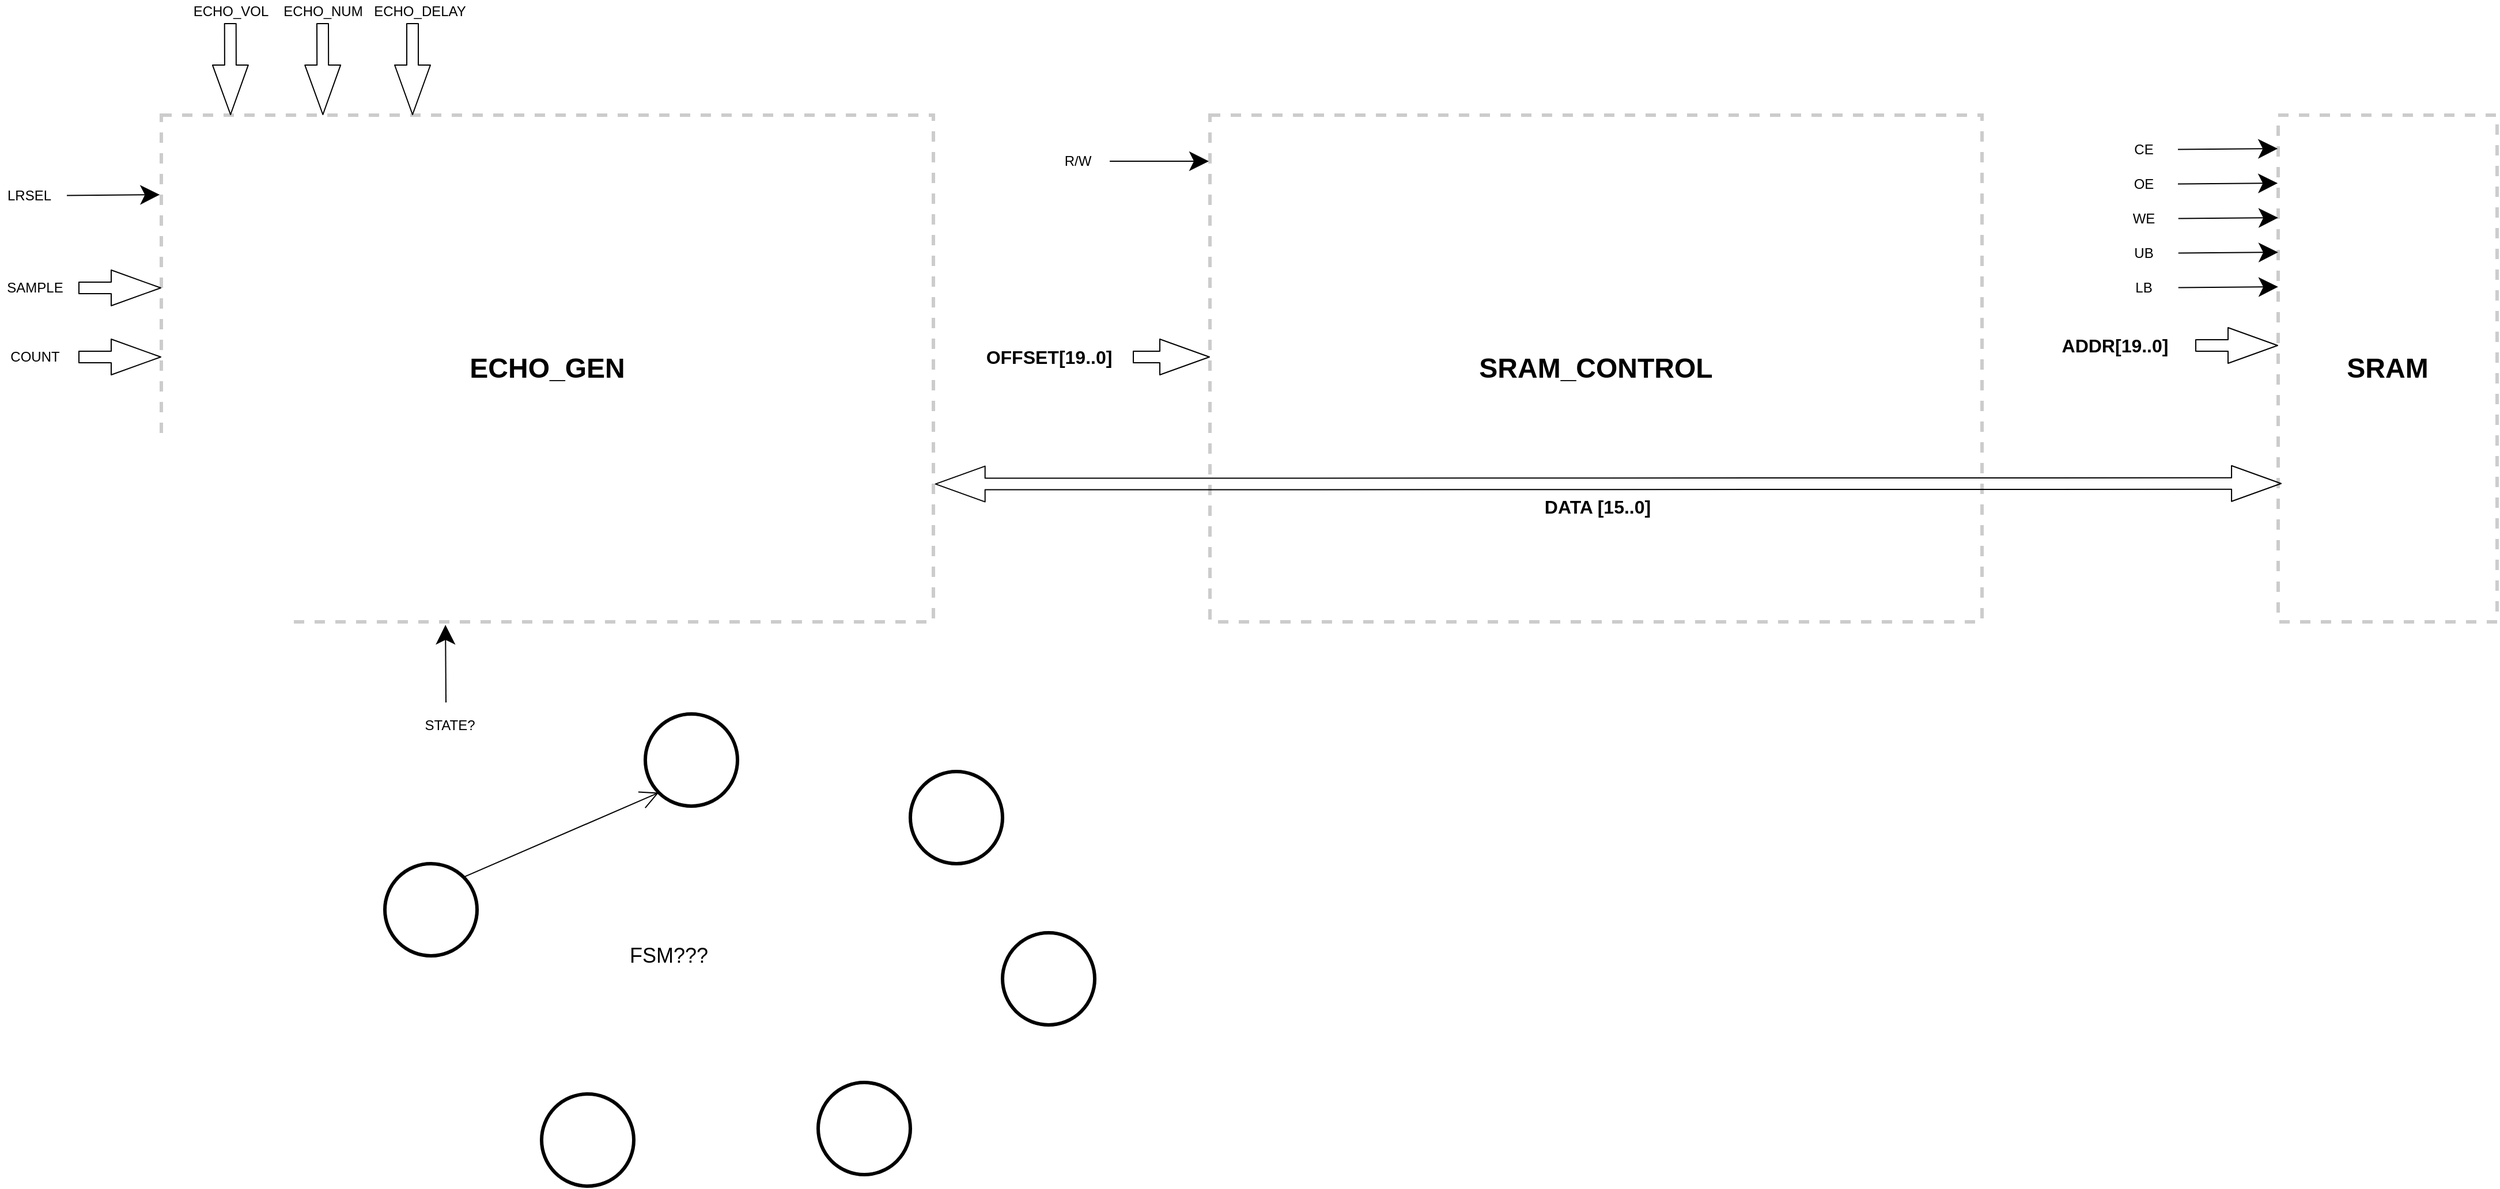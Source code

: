 <mxfile version="15.3.5" type="device"><diagram id="qR6QKZh88405u8XZQ6Vb" name="Page-1"><mxGraphModel dx="1550" dy="895" grid="1" gridSize="10" guides="1" tooltips="1" connect="1" arrows="1" fold="1" page="1" pageScale="1" pageWidth="827" pageHeight="1169" math="0" shadow="0"><root><mxCell id="0"/><mxCell id="1" parent="0"/><mxCell id="ZvDD5-ATODyIDVDBGu3z-1" value="&lt;font style=&quot;font-size: 24px&quot;&gt;&lt;b&gt;ECHO_GEN&lt;/b&gt;&lt;/font&gt;" style="rounded=0;whiteSpace=wrap;html=1;hachureGap=4;pointerEvents=0;dashed=1;opacity=20;strokeWidth=3;" parent="1" vertex="1"><mxGeometry x="140" y="160" width="670" height="440" as="geometry"/></mxCell><mxCell id="ZvDD5-ATODyIDVDBGu3z-3" value="LRSEL" style="text;html=1;align=center;verticalAlign=middle;resizable=0;points=[];autosize=1;strokeColor=none;fillColor=none;" parent="1" vertex="1"><mxGeometry y="220" width="50" height="20" as="geometry"/></mxCell><mxCell id="ZvDD5-ATODyIDVDBGu3z-4" value="" style="shape=flexArrow;endArrow=classic;html=1;startSize=14;endSize=14;sourcePerimeterSpacing=8;targetPerimeterSpacing=8;" parent="1" source="ZvDD5-ATODyIDVDBGu3z-5" edge="1"><mxGeometry width="50" height="50" relative="1" as="geometry"><mxPoint x="60" y="310" as="sourcePoint"/><mxPoint x="140" y="310" as="targetPoint"/></mxGeometry></mxCell><mxCell id="ZvDD5-ATODyIDVDBGu3z-5" value="SAMPLE" style="text;html=1;align=center;verticalAlign=middle;resizable=0;points=[];autosize=1;strokeColor=none;fillColor=none;" parent="1" vertex="1"><mxGeometry y="300" width="60" height="20" as="geometry"/></mxCell><mxCell id="ZvDD5-ATODyIDVDBGu3z-6" value="" style="endArrow=classic;html=1;startSize=14;endSize=14;sourcePerimeterSpacing=8;targetPerimeterSpacing=8;entryX=-0.002;entryY=0.157;entryDx=0;entryDy=0;entryPerimeter=0;" parent="1" source="ZvDD5-ATODyIDVDBGu3z-3" target="ZvDD5-ATODyIDVDBGu3z-1" edge="1"><mxGeometry width="50" height="50" relative="1" as="geometry"><mxPoint x="120" y="320" as="sourcePoint"/><mxPoint x="100" y="227" as="targetPoint"/></mxGeometry></mxCell><mxCell id="ZvDD5-ATODyIDVDBGu3z-17" value="" style="group" parent="1" vertex="1" connectable="0"><mxGeometry x="160" y="60" width="80" height="100" as="geometry"/></mxCell><mxCell id="ZvDD5-ATODyIDVDBGu3z-8" value="ECHO_VOL" style="text;html=1;align=center;verticalAlign=middle;resizable=0;points=[];autosize=1;strokeColor=none;fillColor=none;" parent="ZvDD5-ATODyIDVDBGu3z-17" vertex="1"><mxGeometry width="80" height="20" as="geometry"/></mxCell><mxCell id="ZvDD5-ATODyIDVDBGu3z-16" value="" style="shape=flexArrow;endArrow=classic;html=1;startSize=14;endSize=14;sourcePerimeterSpacing=8;targetPerimeterSpacing=8;entryX=0.455;entryY=0.001;entryDx=0;entryDy=0;entryPerimeter=0;" parent="ZvDD5-ATODyIDVDBGu3z-17" edge="1"><mxGeometry width="50" height="50" relative="1" as="geometry"><mxPoint x="39.86" y="20" as="sourcePoint"/><mxPoint x="40.06" y="100" as="targetPoint"/></mxGeometry></mxCell><mxCell id="ZvDD5-ATODyIDVDBGu3z-18" value="" style="group" parent="1" vertex="1" connectable="0"><mxGeometry x="240" y="60" width="80" height="100" as="geometry"/></mxCell><mxCell id="ZvDD5-ATODyIDVDBGu3z-10" value="ECHO_NUM" style="text;html=1;align=center;verticalAlign=middle;resizable=0;points=[];autosize=1;strokeColor=none;fillColor=none;" parent="ZvDD5-ATODyIDVDBGu3z-18" vertex="1"><mxGeometry width="80" height="20" as="geometry"/></mxCell><mxCell id="ZvDD5-ATODyIDVDBGu3z-15" value="" style="shape=flexArrow;endArrow=classic;html=1;startSize=14;endSize=14;sourcePerimeterSpacing=8;targetPerimeterSpacing=8;entryX=0.455;entryY=0.001;entryDx=0;entryDy=0;entryPerimeter=0;" parent="ZvDD5-ATODyIDVDBGu3z-18" edge="1"><mxGeometry width="50" height="50" relative="1" as="geometry"><mxPoint x="40" y="20" as="sourcePoint"/><mxPoint x="40.2" y="100" as="targetPoint"/></mxGeometry></mxCell><mxCell id="ZvDD5-ATODyIDVDBGu3z-19" value="" style="group" parent="1" vertex="1" connectable="0"><mxGeometry x="314" y="60" width="100" height="20" as="geometry"/></mxCell><mxCell id="ZvDD5-ATODyIDVDBGu3z-11" value="" style="shape=flexArrow;endArrow=classic;html=1;startSize=14;endSize=14;sourcePerimeterSpacing=8;targetPerimeterSpacing=8;" parent="ZvDD5-ATODyIDVDBGu3z-19" edge="1"><mxGeometry width="50" height="50" relative="1" as="geometry"><mxPoint x="44" y="20" as="sourcePoint"/><mxPoint x="44" y="100" as="targetPoint"/></mxGeometry></mxCell><mxCell id="ZvDD5-ATODyIDVDBGu3z-12" value="ECHO_DELAY" style="text;html=1;align=center;verticalAlign=middle;resizable=0;points=[];autosize=1;strokeColor=none;fillColor=none;" parent="ZvDD5-ATODyIDVDBGu3z-19" vertex="1"><mxGeometry width="100" height="20" as="geometry"/></mxCell><mxCell id="ZvDD5-ATODyIDVDBGu3z-25" value="" style="shape=flexArrow;endArrow=classic;html=1;startSize=14;endSize=14;sourcePerimeterSpacing=8;targetPerimeterSpacing=8;" parent="1" source="ZvDD5-ATODyIDVDBGu3z-26" edge="1"><mxGeometry width="50" height="50" relative="1" as="geometry"><mxPoint x="60" y="370" as="sourcePoint"/><mxPoint x="140" y="370" as="targetPoint"/></mxGeometry></mxCell><mxCell id="ZvDD5-ATODyIDVDBGu3z-26" value="COUNT" style="text;html=1;align=center;verticalAlign=middle;resizable=0;points=[];autosize=1;strokeColor=none;fillColor=none;" parent="1" vertex="1"><mxGeometry y="360" width="60" height="20" as="geometry"/></mxCell><mxCell id="ZvDD5-ATODyIDVDBGu3z-29" value="&lt;b&gt;&lt;font style=&quot;font-size: 24px&quot;&gt;SRAM_CONTROL&lt;/font&gt;&lt;/b&gt;" style="rounded=0;whiteSpace=wrap;html=1;hachureGap=4;pointerEvents=0;dashed=1;opacity=20;strokeWidth=3;" parent="1" vertex="1"><mxGeometry x="1050" y="160" width="670" height="440" as="geometry"/></mxCell><mxCell id="ZvDD5-ATODyIDVDBGu3z-30" value="R/W" style="text;html=1;align=center;verticalAlign=middle;resizable=0;points=[];autosize=1;strokeColor=none;fillColor=none;" parent="1" vertex="1"><mxGeometry x="915" y="190" width="40" height="20" as="geometry"/></mxCell><mxCell id="ZvDD5-ATODyIDVDBGu3z-33" value="" style="endArrow=classic;html=1;startSize=14;endSize=14;sourcePerimeterSpacing=8;targetPerimeterSpacing=8;" parent="1" source="ZvDD5-ATODyIDVDBGu3z-30" edge="1"><mxGeometry width="50" height="50" relative="1" as="geometry"><mxPoint x="1030" y="320" as="sourcePoint"/><mxPoint x="1049" y="200" as="targetPoint"/></mxGeometry></mxCell><mxCell id="ZvDD5-ATODyIDVDBGu3z-43" value="" style="shape=flexArrow;endArrow=classic;html=1;startSize=14;endSize=14;sourcePerimeterSpacing=8;targetPerimeterSpacing=8;" parent="1" source="ZvDD5-ATODyIDVDBGu3z-44" edge="1"><mxGeometry width="50" height="50" relative="1" as="geometry"><mxPoint x="970" y="370" as="sourcePoint"/><mxPoint x="1050" y="370" as="targetPoint"/></mxGeometry></mxCell><mxCell id="ZvDD5-ATODyIDVDBGu3z-44" value="&lt;b&gt;&lt;font style=&quot;font-size: 16px&quot;&gt;OFFSET[19..0]&lt;/font&gt;&lt;/b&gt;" style="text;html=1;align=center;verticalAlign=middle;resizable=0;points=[];autosize=1;strokeColor=none;fillColor=none;" parent="1" vertex="1"><mxGeometry x="845" y="360" width="130" height="20" as="geometry"/></mxCell><mxCell id="ZvDD5-ATODyIDVDBGu3z-47" value="&lt;b&gt;&lt;font style=&quot;font-size: 24px&quot;&gt;SRAM&lt;/font&gt;&lt;/b&gt;" style="rounded=0;whiteSpace=wrap;html=1;hachureGap=4;pointerEvents=0;dashed=1;opacity=20;strokeWidth=3;" parent="1" vertex="1"><mxGeometry x="1977" y="160" width="190" height="440" as="geometry"/></mxCell><mxCell id="ZvDD5-ATODyIDVDBGu3z-48" value="CE" style="text;html=1;align=center;verticalAlign=middle;resizable=0;points=[];autosize=1;strokeColor=none;fillColor=none;" parent="1" vertex="1"><mxGeometry x="1845" y="180" width="30" height="20" as="geometry"/></mxCell><mxCell id="ZvDD5-ATODyIDVDBGu3z-49" value="" style="endArrow=classic;html=1;startSize=14;endSize=14;sourcePerimeterSpacing=8;targetPerimeterSpacing=8;entryX=-0.002;entryY=0.157;entryDx=0;entryDy=0;entryPerimeter=0;" parent="1" edge="1"><mxGeometry width="50" height="50" relative="1" as="geometry"><mxPoint x="1890.0" y="189.775" as="sourcePoint"/><mxPoint x="1976.62" y="189.08" as="targetPoint"/></mxGeometry></mxCell><mxCell id="ZvDD5-ATODyIDVDBGu3z-50" value="" style="shape=flexArrow;endArrow=classic;html=1;startSize=14;endSize=14;sourcePerimeterSpacing=8;targetPerimeterSpacing=8;" parent="1" edge="1"><mxGeometry width="50" height="50" relative="1" as="geometry"><mxPoint x="1905.0" y="360" as="sourcePoint"/><mxPoint x="1977" y="360" as="targetPoint"/></mxGeometry></mxCell><mxCell id="ZvDD5-ATODyIDVDBGu3z-51" value="&lt;b&gt;&lt;font style=&quot;font-size: 16px&quot;&gt;ADDR[19..0]&lt;/font&gt;&lt;/b&gt;" style="text;html=1;align=center;verticalAlign=middle;resizable=0;points=[];autosize=1;strokeColor=none;fillColor=none;" parent="1" vertex="1"><mxGeometry x="1780" y="350" width="110" height="20" as="geometry"/></mxCell><mxCell id="ZvDD5-ATODyIDVDBGu3z-54" value="" style="shape=flexArrow;endArrow=classic;startArrow=classic;html=1;startSize=14;endSize=14;sourcePerimeterSpacing=8;targetPerimeterSpacing=8;entryX=0.016;entryY=0.727;entryDx=0;entryDy=0;entryPerimeter=0;exitX=1.002;exitY=0.728;exitDx=0;exitDy=0;exitPerimeter=0;" parent="1" target="ZvDD5-ATODyIDVDBGu3z-47" edge="1" source="ZvDD5-ATODyIDVDBGu3z-1"><mxGeometry width="100" height="100" relative="1" as="geometry"><mxPoint x="1870" y="480" as="sourcePoint"/><mxPoint x="1970" y="380" as="targetPoint"/></mxGeometry></mxCell><mxCell id="Wqj47dxW72I3hSYJ7FlU-19" value="&lt;b&gt;&lt;font style=&quot;font-size: 16px&quot;&gt;DATA [15..0]&lt;/font&gt;&lt;/b&gt;" style="edgeLabel;html=1;align=center;verticalAlign=middle;resizable=0;points=[];" vertex="1" connectable="0" parent="ZvDD5-ATODyIDVDBGu3z-54"><mxGeometry x="-0.021" y="-2" relative="1" as="geometry"><mxPoint x="2" y="18" as="offset"/></mxGeometry></mxCell><mxCell id="ZvDD5-ATODyIDVDBGu3z-55" value="OE" style="text;html=1;align=center;verticalAlign=middle;resizable=0;points=[];autosize=1;strokeColor=none;fillColor=none;" parent="1" vertex="1"><mxGeometry x="1845" y="210" width="30" height="20" as="geometry"/></mxCell><mxCell id="ZvDD5-ATODyIDVDBGu3z-56" value="" style="endArrow=classic;html=1;startSize=14;endSize=14;sourcePerimeterSpacing=8;targetPerimeterSpacing=8;entryX=-0.002;entryY=0.157;entryDx=0;entryDy=0;entryPerimeter=0;" parent="1" edge="1"><mxGeometry width="50" height="50" relative="1" as="geometry"><mxPoint x="1890.0" y="219.775" as="sourcePoint"/><mxPoint x="1976.62" y="219.08" as="targetPoint"/></mxGeometry></mxCell><mxCell id="ZvDD5-ATODyIDVDBGu3z-57" value="WE" style="text;html=1;align=center;verticalAlign=middle;resizable=0;points=[];autosize=1;strokeColor=none;fillColor=none;" parent="1" vertex="1"><mxGeometry x="1845.38" y="240" width="30" height="20" as="geometry"/></mxCell><mxCell id="ZvDD5-ATODyIDVDBGu3z-58" value="" style="endArrow=classic;html=1;startSize=14;endSize=14;sourcePerimeterSpacing=8;targetPerimeterSpacing=8;entryX=-0.002;entryY=0.157;entryDx=0;entryDy=0;entryPerimeter=0;" parent="1" edge="1"><mxGeometry width="50" height="50" relative="1" as="geometry"><mxPoint x="1890.38" y="249.775" as="sourcePoint"/><mxPoint x="1977" y="249.08" as="targetPoint"/></mxGeometry></mxCell><mxCell id="ZvDD5-ATODyIDVDBGu3z-59" value="UB" style="text;html=1;align=center;verticalAlign=middle;resizable=0;points=[];autosize=1;strokeColor=none;fillColor=none;" parent="1" vertex="1"><mxGeometry x="1845.38" y="270" width="30" height="20" as="geometry"/></mxCell><mxCell id="ZvDD5-ATODyIDVDBGu3z-60" value="" style="endArrow=classic;html=1;startSize=14;endSize=14;sourcePerimeterSpacing=8;targetPerimeterSpacing=8;entryX=-0.002;entryY=0.157;entryDx=0;entryDy=0;entryPerimeter=0;" parent="1" edge="1"><mxGeometry width="50" height="50" relative="1" as="geometry"><mxPoint x="1890.38" y="279.775" as="sourcePoint"/><mxPoint x="1977" y="279.08" as="targetPoint"/></mxGeometry></mxCell><mxCell id="ZvDD5-ATODyIDVDBGu3z-61" value="LB" style="text;html=1;align=center;verticalAlign=middle;resizable=0;points=[];autosize=1;strokeColor=none;fillColor=none;" parent="1" vertex="1"><mxGeometry x="1845.38" y="300" width="30" height="20" as="geometry"/></mxCell><mxCell id="ZvDD5-ATODyIDVDBGu3z-62" value="" style="endArrow=classic;html=1;startSize=14;endSize=14;sourcePerimeterSpacing=8;targetPerimeterSpacing=8;entryX=-0.002;entryY=0.157;entryDx=0;entryDy=0;entryPerimeter=0;" parent="1" edge="1"><mxGeometry width="50" height="50" relative="1" as="geometry"><mxPoint x="1890.38" y="309.775" as="sourcePoint"/><mxPoint x="1977" y="309.08" as="targetPoint"/></mxGeometry></mxCell><mxCell id="ZvDD5-ATODyIDVDBGu3z-64" value="STATE?" style="text;html=1;align=center;verticalAlign=middle;resizable=0;points=[];autosize=1;strokeColor=none;fillColor=none;" parent="1" vertex="1"><mxGeometry x="360" y="680" width="60" height="20" as="geometry"/></mxCell><mxCell id="ZvDD5-ATODyIDVDBGu3z-65" value="" style="endArrow=classic;html=1;startSize=14;endSize=14;sourcePerimeterSpacing=8;targetPerimeterSpacing=8;entryX=0.368;entryY=1.006;entryDx=0;entryDy=0;entryPerimeter=0;" parent="1" edge="1" target="ZvDD5-ATODyIDVDBGu3z-1"><mxGeometry width="50" height="50" relative="1" as="geometry"><mxPoint x="387" y="670" as="sourcePoint"/><mxPoint x="1050.0" y="289.08" as="targetPoint"/></mxGeometry></mxCell><mxCell id="Wqj47dxW72I3hSYJ7FlU-1" value="" style="ellipse;whiteSpace=wrap;html=1;aspect=fixed;dashed=1;hachureGap=4;pointerEvents=0;strokeWidth=3;opacity=20;" vertex="1" parent="1"><mxGeometry x="334" y="810" width="80" height="80" as="geometry"/></mxCell><mxCell id="Wqj47dxW72I3hSYJ7FlU-2" value="" style="ellipse;whiteSpace=wrap;html=1;aspect=fixed;hachureGap=4;pointerEvents=0;strokeWidth=3;" vertex="1" parent="1"><mxGeometry x="560" y="680" width="80" height="80" as="geometry"/></mxCell><mxCell id="Wqj47dxW72I3hSYJ7FlU-3" value="" style="ellipse;whiteSpace=wrap;html=1;aspect=fixed;dashed=1;hachureGap=4;pointerEvents=0;strokeWidth=3;opacity=20;" vertex="1" parent="1"><mxGeometry x="790" y="730" width="80" height="80" as="geometry"/></mxCell><mxCell id="Wqj47dxW72I3hSYJ7FlU-4" value="" style="ellipse;whiteSpace=wrap;html=1;aspect=fixed;dashed=1;hachureGap=4;pointerEvents=0;strokeWidth=3;opacity=20;" vertex="1" parent="1"><mxGeometry x="870" y="870" width="80" height="80" as="geometry"/></mxCell><mxCell id="Wqj47dxW72I3hSYJ7FlU-5" value="" style="ellipse;whiteSpace=wrap;html=1;aspect=fixed;dashed=1;hachureGap=4;pointerEvents=0;strokeWidth=3;opacity=20;" vertex="1" parent="1"><mxGeometry x="710" y="1000" width="80" height="80" as="geometry"/></mxCell><mxCell id="Wqj47dxW72I3hSYJ7FlU-6" value="" style="ellipse;whiteSpace=wrap;html=1;aspect=fixed;hachureGap=4;pointerEvents=0;strokeWidth=3;" vertex="1" parent="1"><mxGeometry x="470" y="1010" width="80" height="80" as="geometry"/></mxCell><mxCell id="Wqj47dxW72I3hSYJ7FlU-13" style="edgeStyle=none;curved=1;rounded=0;orthogonalLoop=1;jettySize=auto;html=1;exitX=1;exitY=0;exitDx=0;exitDy=0;entryX=0;entryY=1;entryDx=0;entryDy=0;endArrow=open;startSize=14;endSize=14;sourcePerimeterSpacing=8;targetPerimeterSpacing=8;" edge="1" parent="1" source="Wqj47dxW72I3hSYJ7FlU-8" target="Wqj47dxW72I3hSYJ7FlU-2"><mxGeometry relative="1" as="geometry"/></mxCell><mxCell id="Wqj47dxW72I3hSYJ7FlU-8" value="" style="ellipse;whiteSpace=wrap;html=1;aspect=fixed;hachureGap=4;pointerEvents=0;strokeWidth=3;" vertex="1" parent="1"><mxGeometry x="334" y="810" width="80" height="80" as="geometry"/></mxCell><mxCell id="Wqj47dxW72I3hSYJ7FlU-9" value="" style="ellipse;whiteSpace=wrap;html=1;aspect=fixed;hachureGap=4;pointerEvents=0;strokeWidth=3;" vertex="1" parent="1"><mxGeometry x="790" y="730" width="80" height="80" as="geometry"/></mxCell><mxCell id="Wqj47dxW72I3hSYJ7FlU-10" value="" style="ellipse;whiteSpace=wrap;html=1;aspect=fixed;hachureGap=4;pointerEvents=0;strokeWidth=3;" vertex="1" parent="1"><mxGeometry x="870" y="870" width="80" height="80" as="geometry"/></mxCell><mxCell id="Wqj47dxW72I3hSYJ7FlU-11" value="" style="ellipse;whiteSpace=wrap;html=1;aspect=fixed;hachureGap=4;pointerEvents=0;strokeWidth=3;" vertex="1" parent="1"><mxGeometry x="710" y="1000" width="80" height="80" as="geometry"/></mxCell><mxCell id="Wqj47dxW72I3hSYJ7FlU-14" value="&lt;font style=&quot;font-size: 18px&quot;&gt;FSM???&lt;/font&gt;" style="text;html=1;align=center;verticalAlign=middle;resizable=0;points=[];autosize=1;strokeColor=none;fillColor=none;" vertex="1" parent="1"><mxGeometry x="540" y="880" width="80" height="20" as="geometry"/></mxCell></root></mxGraphModel></diagram></mxfile>